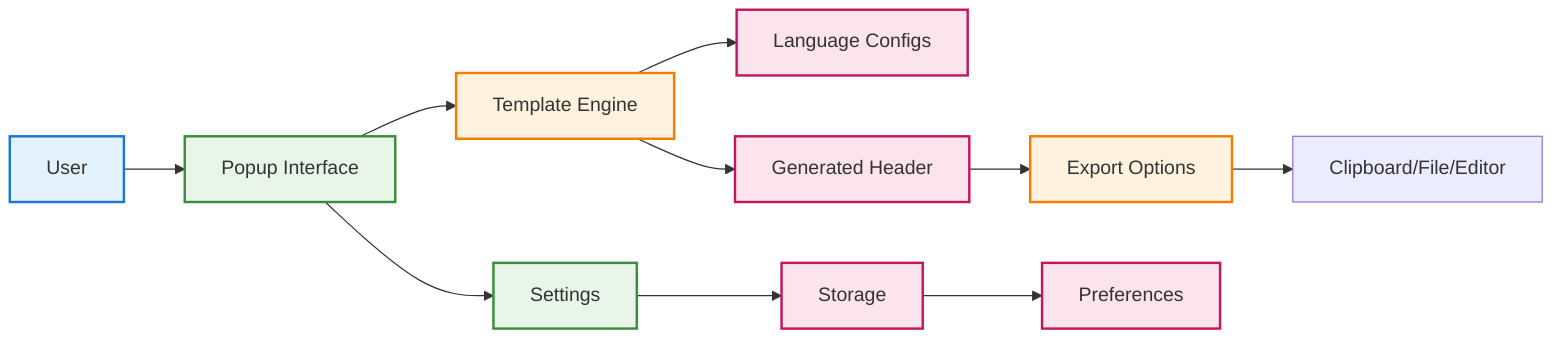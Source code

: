 graph LR
    A[User] --> B[Popup Interface]
    B --> C[Template Engine]
    C --> D[Language Configs]
    C --> E[Generated Header]
    E --> F[Export Options]
    F --> G[Clipboard/File/Editor]
    
    B --> H[Settings]
    H --> I[Storage]
    I --> J[Preferences]
    
    classDef user fill:#e3f2fd,stroke:#1976d2,stroke-width:2px
    classDef ui fill:#e8f5e8,stroke:#388e3c,stroke-width:2px
    classDef core fill:#fff3e0,stroke:#f57c00,stroke-width:2px
    classDef data fill:#fce4ec,stroke:#c2185b,stroke-width:2px
    
    class A user
    class B,H ui
    class C,F core
    class D,E,I,J data